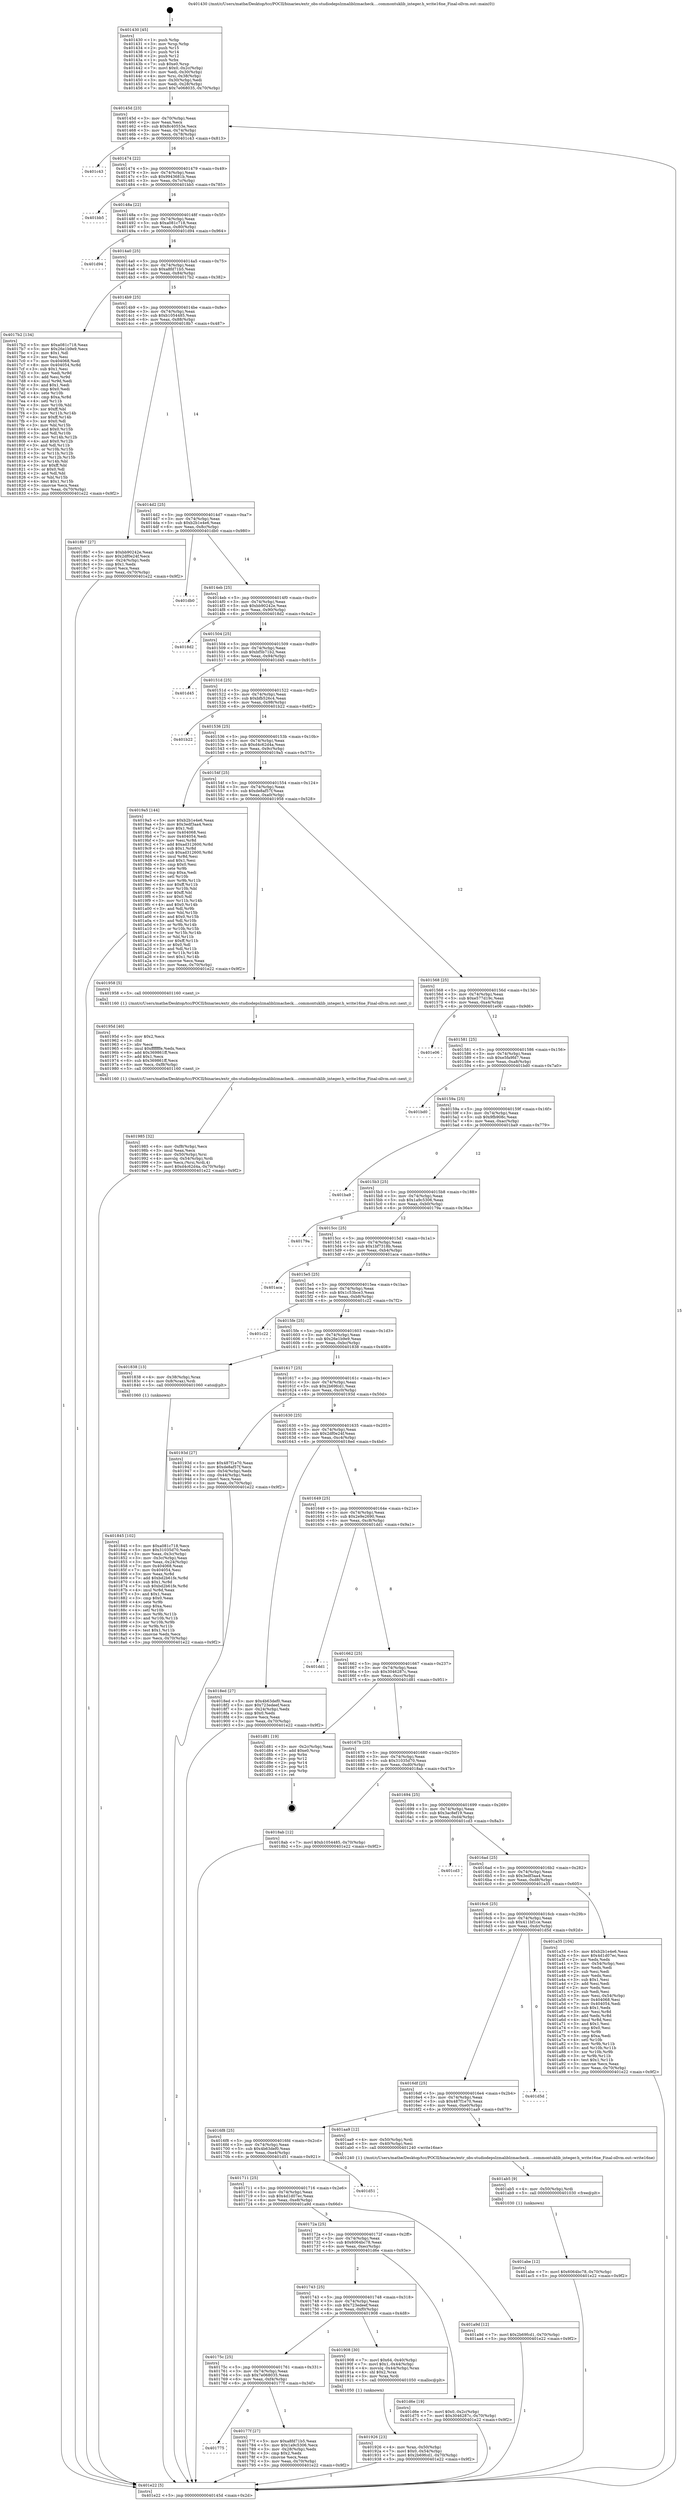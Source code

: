 digraph "0x401430" {
  label = "0x401430 (/mnt/c/Users/mathe/Desktop/tcc/POCII/binaries/extr_obs-studiodepslzmaliblzmacheck....commontuklib_integer.h_write16ne_Final-ollvm.out::main(0))"
  labelloc = "t"
  node[shape=record]

  Entry [label="",width=0.3,height=0.3,shape=circle,fillcolor=black,style=filled]
  "0x40145d" [label="{
     0x40145d [23]\l
     | [instrs]\l
     &nbsp;&nbsp;0x40145d \<+3\>: mov -0x70(%rbp),%eax\l
     &nbsp;&nbsp;0x401460 \<+2\>: mov %eax,%ecx\l
     &nbsp;&nbsp;0x401462 \<+6\>: sub $0x8c40553e,%ecx\l
     &nbsp;&nbsp;0x401468 \<+3\>: mov %eax,-0x74(%rbp)\l
     &nbsp;&nbsp;0x40146b \<+3\>: mov %ecx,-0x78(%rbp)\l
     &nbsp;&nbsp;0x40146e \<+6\>: je 0000000000401c43 \<main+0x813\>\l
  }"]
  "0x401c43" [label="{
     0x401c43\l
  }", style=dashed]
  "0x401474" [label="{
     0x401474 [22]\l
     | [instrs]\l
     &nbsp;&nbsp;0x401474 \<+5\>: jmp 0000000000401479 \<main+0x49\>\l
     &nbsp;&nbsp;0x401479 \<+3\>: mov -0x74(%rbp),%eax\l
     &nbsp;&nbsp;0x40147c \<+5\>: sub $0x9943681b,%eax\l
     &nbsp;&nbsp;0x401481 \<+3\>: mov %eax,-0x7c(%rbp)\l
     &nbsp;&nbsp;0x401484 \<+6\>: je 0000000000401bb5 \<main+0x785\>\l
  }"]
  Exit [label="",width=0.3,height=0.3,shape=circle,fillcolor=black,style=filled,peripheries=2]
  "0x401bb5" [label="{
     0x401bb5\l
  }", style=dashed]
  "0x40148a" [label="{
     0x40148a [22]\l
     | [instrs]\l
     &nbsp;&nbsp;0x40148a \<+5\>: jmp 000000000040148f \<main+0x5f\>\l
     &nbsp;&nbsp;0x40148f \<+3\>: mov -0x74(%rbp),%eax\l
     &nbsp;&nbsp;0x401492 \<+5\>: sub $0xa081c718,%eax\l
     &nbsp;&nbsp;0x401497 \<+3\>: mov %eax,-0x80(%rbp)\l
     &nbsp;&nbsp;0x40149a \<+6\>: je 0000000000401d94 \<main+0x964\>\l
  }"]
  "0x401abe" [label="{
     0x401abe [12]\l
     | [instrs]\l
     &nbsp;&nbsp;0x401abe \<+7\>: movl $0x6064bc78,-0x70(%rbp)\l
     &nbsp;&nbsp;0x401ac5 \<+5\>: jmp 0000000000401e22 \<main+0x9f2\>\l
  }"]
  "0x401d94" [label="{
     0x401d94\l
  }", style=dashed]
  "0x4014a0" [label="{
     0x4014a0 [25]\l
     | [instrs]\l
     &nbsp;&nbsp;0x4014a0 \<+5\>: jmp 00000000004014a5 \<main+0x75\>\l
     &nbsp;&nbsp;0x4014a5 \<+3\>: mov -0x74(%rbp),%eax\l
     &nbsp;&nbsp;0x4014a8 \<+5\>: sub $0xa8fd71b5,%eax\l
     &nbsp;&nbsp;0x4014ad \<+6\>: mov %eax,-0x84(%rbp)\l
     &nbsp;&nbsp;0x4014b3 \<+6\>: je 00000000004017b2 \<main+0x382\>\l
  }"]
  "0x401ab5" [label="{
     0x401ab5 [9]\l
     | [instrs]\l
     &nbsp;&nbsp;0x401ab5 \<+4\>: mov -0x50(%rbp),%rdi\l
     &nbsp;&nbsp;0x401ab9 \<+5\>: call 0000000000401030 \<free@plt\>\l
     | [calls]\l
     &nbsp;&nbsp;0x401030 \{1\} (unknown)\l
  }"]
  "0x4017b2" [label="{
     0x4017b2 [134]\l
     | [instrs]\l
     &nbsp;&nbsp;0x4017b2 \<+5\>: mov $0xa081c718,%eax\l
     &nbsp;&nbsp;0x4017b7 \<+5\>: mov $0x26e1b9e9,%ecx\l
     &nbsp;&nbsp;0x4017bc \<+2\>: mov $0x1,%dl\l
     &nbsp;&nbsp;0x4017be \<+2\>: xor %esi,%esi\l
     &nbsp;&nbsp;0x4017c0 \<+7\>: mov 0x404068,%edi\l
     &nbsp;&nbsp;0x4017c7 \<+8\>: mov 0x404054,%r8d\l
     &nbsp;&nbsp;0x4017cf \<+3\>: sub $0x1,%esi\l
     &nbsp;&nbsp;0x4017d2 \<+3\>: mov %edi,%r9d\l
     &nbsp;&nbsp;0x4017d5 \<+3\>: add %esi,%r9d\l
     &nbsp;&nbsp;0x4017d8 \<+4\>: imul %r9d,%edi\l
     &nbsp;&nbsp;0x4017dc \<+3\>: and $0x1,%edi\l
     &nbsp;&nbsp;0x4017df \<+3\>: cmp $0x0,%edi\l
     &nbsp;&nbsp;0x4017e2 \<+4\>: sete %r10b\l
     &nbsp;&nbsp;0x4017e6 \<+4\>: cmp $0xa,%r8d\l
     &nbsp;&nbsp;0x4017ea \<+4\>: setl %r11b\l
     &nbsp;&nbsp;0x4017ee \<+3\>: mov %r10b,%bl\l
     &nbsp;&nbsp;0x4017f1 \<+3\>: xor $0xff,%bl\l
     &nbsp;&nbsp;0x4017f4 \<+3\>: mov %r11b,%r14b\l
     &nbsp;&nbsp;0x4017f7 \<+4\>: xor $0xff,%r14b\l
     &nbsp;&nbsp;0x4017fb \<+3\>: xor $0x0,%dl\l
     &nbsp;&nbsp;0x4017fe \<+3\>: mov %bl,%r15b\l
     &nbsp;&nbsp;0x401801 \<+4\>: and $0x0,%r15b\l
     &nbsp;&nbsp;0x401805 \<+3\>: and %dl,%r10b\l
     &nbsp;&nbsp;0x401808 \<+3\>: mov %r14b,%r12b\l
     &nbsp;&nbsp;0x40180b \<+4\>: and $0x0,%r12b\l
     &nbsp;&nbsp;0x40180f \<+3\>: and %dl,%r11b\l
     &nbsp;&nbsp;0x401812 \<+3\>: or %r10b,%r15b\l
     &nbsp;&nbsp;0x401815 \<+3\>: or %r11b,%r12b\l
     &nbsp;&nbsp;0x401818 \<+3\>: xor %r12b,%r15b\l
     &nbsp;&nbsp;0x40181b \<+3\>: or %r14b,%bl\l
     &nbsp;&nbsp;0x40181e \<+3\>: xor $0xff,%bl\l
     &nbsp;&nbsp;0x401821 \<+3\>: or $0x0,%dl\l
     &nbsp;&nbsp;0x401824 \<+2\>: and %dl,%bl\l
     &nbsp;&nbsp;0x401826 \<+3\>: or %bl,%r15b\l
     &nbsp;&nbsp;0x401829 \<+4\>: test $0x1,%r15b\l
     &nbsp;&nbsp;0x40182d \<+3\>: cmovne %ecx,%eax\l
     &nbsp;&nbsp;0x401830 \<+3\>: mov %eax,-0x70(%rbp)\l
     &nbsp;&nbsp;0x401833 \<+5\>: jmp 0000000000401e22 \<main+0x9f2\>\l
  }"]
  "0x4014b9" [label="{
     0x4014b9 [25]\l
     | [instrs]\l
     &nbsp;&nbsp;0x4014b9 \<+5\>: jmp 00000000004014be \<main+0x8e\>\l
     &nbsp;&nbsp;0x4014be \<+3\>: mov -0x74(%rbp),%eax\l
     &nbsp;&nbsp;0x4014c1 \<+5\>: sub $0xb1054485,%eax\l
     &nbsp;&nbsp;0x4014c6 \<+6\>: mov %eax,-0x88(%rbp)\l
     &nbsp;&nbsp;0x4014cc \<+6\>: je 00000000004018b7 \<main+0x487\>\l
  }"]
  "0x401985" [label="{
     0x401985 [32]\l
     | [instrs]\l
     &nbsp;&nbsp;0x401985 \<+6\>: mov -0xf8(%rbp),%ecx\l
     &nbsp;&nbsp;0x40198b \<+3\>: imul %eax,%ecx\l
     &nbsp;&nbsp;0x40198e \<+4\>: mov -0x50(%rbp),%rsi\l
     &nbsp;&nbsp;0x401992 \<+4\>: movslq -0x54(%rbp),%rdi\l
     &nbsp;&nbsp;0x401996 \<+3\>: mov %ecx,(%rsi,%rdi,4)\l
     &nbsp;&nbsp;0x401999 \<+7\>: movl $0xd4c62d4a,-0x70(%rbp)\l
     &nbsp;&nbsp;0x4019a0 \<+5\>: jmp 0000000000401e22 \<main+0x9f2\>\l
  }"]
  "0x4018b7" [label="{
     0x4018b7 [27]\l
     | [instrs]\l
     &nbsp;&nbsp;0x4018b7 \<+5\>: mov $0xbb90242e,%eax\l
     &nbsp;&nbsp;0x4018bc \<+5\>: mov $0x2df0e24f,%ecx\l
     &nbsp;&nbsp;0x4018c1 \<+3\>: mov -0x24(%rbp),%edx\l
     &nbsp;&nbsp;0x4018c4 \<+3\>: cmp $0x1,%edx\l
     &nbsp;&nbsp;0x4018c7 \<+3\>: cmovl %ecx,%eax\l
     &nbsp;&nbsp;0x4018ca \<+3\>: mov %eax,-0x70(%rbp)\l
     &nbsp;&nbsp;0x4018cd \<+5\>: jmp 0000000000401e22 \<main+0x9f2\>\l
  }"]
  "0x4014d2" [label="{
     0x4014d2 [25]\l
     | [instrs]\l
     &nbsp;&nbsp;0x4014d2 \<+5\>: jmp 00000000004014d7 \<main+0xa7\>\l
     &nbsp;&nbsp;0x4014d7 \<+3\>: mov -0x74(%rbp),%eax\l
     &nbsp;&nbsp;0x4014da \<+5\>: sub $0xb2b1e4e6,%eax\l
     &nbsp;&nbsp;0x4014df \<+6\>: mov %eax,-0x8c(%rbp)\l
     &nbsp;&nbsp;0x4014e5 \<+6\>: je 0000000000401db0 \<main+0x980\>\l
  }"]
  "0x40195d" [label="{
     0x40195d [40]\l
     | [instrs]\l
     &nbsp;&nbsp;0x40195d \<+5\>: mov $0x2,%ecx\l
     &nbsp;&nbsp;0x401962 \<+1\>: cltd\l
     &nbsp;&nbsp;0x401963 \<+2\>: idiv %ecx\l
     &nbsp;&nbsp;0x401965 \<+6\>: imul $0xfffffffe,%edx,%ecx\l
     &nbsp;&nbsp;0x40196b \<+6\>: add $0x369861ff,%ecx\l
     &nbsp;&nbsp;0x401971 \<+3\>: add $0x1,%ecx\l
     &nbsp;&nbsp;0x401974 \<+6\>: sub $0x369861ff,%ecx\l
     &nbsp;&nbsp;0x40197a \<+6\>: mov %ecx,-0xf8(%rbp)\l
     &nbsp;&nbsp;0x401980 \<+5\>: call 0000000000401160 \<next_i\>\l
     | [calls]\l
     &nbsp;&nbsp;0x401160 \{1\} (/mnt/c/Users/mathe/Desktop/tcc/POCII/binaries/extr_obs-studiodepslzmaliblzmacheck....commontuklib_integer.h_write16ne_Final-ollvm.out::next_i)\l
  }"]
  "0x401db0" [label="{
     0x401db0\l
  }", style=dashed]
  "0x4014eb" [label="{
     0x4014eb [25]\l
     | [instrs]\l
     &nbsp;&nbsp;0x4014eb \<+5\>: jmp 00000000004014f0 \<main+0xc0\>\l
     &nbsp;&nbsp;0x4014f0 \<+3\>: mov -0x74(%rbp),%eax\l
     &nbsp;&nbsp;0x4014f3 \<+5\>: sub $0xbb90242e,%eax\l
     &nbsp;&nbsp;0x4014f8 \<+6\>: mov %eax,-0x90(%rbp)\l
     &nbsp;&nbsp;0x4014fe \<+6\>: je 00000000004018d2 \<main+0x4a2\>\l
  }"]
  "0x401926" [label="{
     0x401926 [23]\l
     | [instrs]\l
     &nbsp;&nbsp;0x401926 \<+4\>: mov %rax,-0x50(%rbp)\l
     &nbsp;&nbsp;0x40192a \<+7\>: movl $0x0,-0x54(%rbp)\l
     &nbsp;&nbsp;0x401931 \<+7\>: movl $0x2b69fcd1,-0x70(%rbp)\l
     &nbsp;&nbsp;0x401938 \<+5\>: jmp 0000000000401e22 \<main+0x9f2\>\l
  }"]
  "0x4018d2" [label="{
     0x4018d2\l
  }", style=dashed]
  "0x401504" [label="{
     0x401504 [25]\l
     | [instrs]\l
     &nbsp;&nbsp;0x401504 \<+5\>: jmp 0000000000401509 \<main+0xd9\>\l
     &nbsp;&nbsp;0x401509 \<+3\>: mov -0x74(%rbp),%eax\l
     &nbsp;&nbsp;0x40150c \<+5\>: sub $0xbf5b71b2,%eax\l
     &nbsp;&nbsp;0x401511 \<+6\>: mov %eax,-0x94(%rbp)\l
     &nbsp;&nbsp;0x401517 \<+6\>: je 0000000000401d45 \<main+0x915\>\l
  }"]
  "0x401845" [label="{
     0x401845 [102]\l
     | [instrs]\l
     &nbsp;&nbsp;0x401845 \<+5\>: mov $0xa081c718,%ecx\l
     &nbsp;&nbsp;0x40184a \<+5\>: mov $0x31035d70,%edx\l
     &nbsp;&nbsp;0x40184f \<+3\>: mov %eax,-0x3c(%rbp)\l
     &nbsp;&nbsp;0x401852 \<+3\>: mov -0x3c(%rbp),%eax\l
     &nbsp;&nbsp;0x401855 \<+3\>: mov %eax,-0x24(%rbp)\l
     &nbsp;&nbsp;0x401858 \<+7\>: mov 0x404068,%eax\l
     &nbsp;&nbsp;0x40185f \<+7\>: mov 0x404054,%esi\l
     &nbsp;&nbsp;0x401866 \<+3\>: mov %eax,%r8d\l
     &nbsp;&nbsp;0x401869 \<+7\>: add $0xbd2b61fe,%r8d\l
     &nbsp;&nbsp;0x401870 \<+4\>: sub $0x1,%r8d\l
     &nbsp;&nbsp;0x401874 \<+7\>: sub $0xbd2b61fe,%r8d\l
     &nbsp;&nbsp;0x40187b \<+4\>: imul %r8d,%eax\l
     &nbsp;&nbsp;0x40187f \<+3\>: and $0x1,%eax\l
     &nbsp;&nbsp;0x401882 \<+3\>: cmp $0x0,%eax\l
     &nbsp;&nbsp;0x401885 \<+4\>: sete %r9b\l
     &nbsp;&nbsp;0x401889 \<+3\>: cmp $0xa,%esi\l
     &nbsp;&nbsp;0x40188c \<+4\>: setl %r10b\l
     &nbsp;&nbsp;0x401890 \<+3\>: mov %r9b,%r11b\l
     &nbsp;&nbsp;0x401893 \<+3\>: and %r10b,%r11b\l
     &nbsp;&nbsp;0x401896 \<+3\>: xor %r10b,%r9b\l
     &nbsp;&nbsp;0x401899 \<+3\>: or %r9b,%r11b\l
     &nbsp;&nbsp;0x40189c \<+4\>: test $0x1,%r11b\l
     &nbsp;&nbsp;0x4018a0 \<+3\>: cmovne %edx,%ecx\l
     &nbsp;&nbsp;0x4018a3 \<+3\>: mov %ecx,-0x70(%rbp)\l
     &nbsp;&nbsp;0x4018a6 \<+5\>: jmp 0000000000401e22 \<main+0x9f2\>\l
  }"]
  "0x401d45" [label="{
     0x401d45\l
  }", style=dashed]
  "0x40151d" [label="{
     0x40151d [25]\l
     | [instrs]\l
     &nbsp;&nbsp;0x40151d \<+5\>: jmp 0000000000401522 \<main+0xf2\>\l
     &nbsp;&nbsp;0x401522 \<+3\>: mov -0x74(%rbp),%eax\l
     &nbsp;&nbsp;0x401525 \<+5\>: sub $0xbfb526c4,%eax\l
     &nbsp;&nbsp;0x40152a \<+6\>: mov %eax,-0x98(%rbp)\l
     &nbsp;&nbsp;0x401530 \<+6\>: je 0000000000401b22 \<main+0x6f2\>\l
  }"]
  "0x401430" [label="{
     0x401430 [45]\l
     | [instrs]\l
     &nbsp;&nbsp;0x401430 \<+1\>: push %rbp\l
     &nbsp;&nbsp;0x401431 \<+3\>: mov %rsp,%rbp\l
     &nbsp;&nbsp;0x401434 \<+2\>: push %r15\l
     &nbsp;&nbsp;0x401436 \<+2\>: push %r14\l
     &nbsp;&nbsp;0x401438 \<+2\>: push %r12\l
     &nbsp;&nbsp;0x40143a \<+1\>: push %rbx\l
     &nbsp;&nbsp;0x40143b \<+7\>: sub $0xe0,%rsp\l
     &nbsp;&nbsp;0x401442 \<+7\>: movl $0x0,-0x2c(%rbp)\l
     &nbsp;&nbsp;0x401449 \<+3\>: mov %edi,-0x30(%rbp)\l
     &nbsp;&nbsp;0x40144c \<+4\>: mov %rsi,-0x38(%rbp)\l
     &nbsp;&nbsp;0x401450 \<+3\>: mov -0x30(%rbp),%edi\l
     &nbsp;&nbsp;0x401453 \<+3\>: mov %edi,-0x28(%rbp)\l
     &nbsp;&nbsp;0x401456 \<+7\>: movl $0x7e068035,-0x70(%rbp)\l
  }"]
  "0x401b22" [label="{
     0x401b22\l
  }", style=dashed]
  "0x401536" [label="{
     0x401536 [25]\l
     | [instrs]\l
     &nbsp;&nbsp;0x401536 \<+5\>: jmp 000000000040153b \<main+0x10b\>\l
     &nbsp;&nbsp;0x40153b \<+3\>: mov -0x74(%rbp),%eax\l
     &nbsp;&nbsp;0x40153e \<+5\>: sub $0xd4c62d4a,%eax\l
     &nbsp;&nbsp;0x401543 \<+6\>: mov %eax,-0x9c(%rbp)\l
     &nbsp;&nbsp;0x401549 \<+6\>: je 00000000004019a5 \<main+0x575\>\l
  }"]
  "0x401e22" [label="{
     0x401e22 [5]\l
     | [instrs]\l
     &nbsp;&nbsp;0x401e22 \<+5\>: jmp 000000000040145d \<main+0x2d\>\l
  }"]
  "0x4019a5" [label="{
     0x4019a5 [144]\l
     | [instrs]\l
     &nbsp;&nbsp;0x4019a5 \<+5\>: mov $0xb2b1e4e6,%eax\l
     &nbsp;&nbsp;0x4019aa \<+5\>: mov $0x3edf3aa4,%ecx\l
     &nbsp;&nbsp;0x4019af \<+2\>: mov $0x1,%dl\l
     &nbsp;&nbsp;0x4019b1 \<+7\>: mov 0x404068,%esi\l
     &nbsp;&nbsp;0x4019b8 \<+7\>: mov 0x404054,%edi\l
     &nbsp;&nbsp;0x4019bf \<+3\>: mov %esi,%r8d\l
     &nbsp;&nbsp;0x4019c2 \<+7\>: add $0xad312600,%r8d\l
     &nbsp;&nbsp;0x4019c9 \<+4\>: sub $0x1,%r8d\l
     &nbsp;&nbsp;0x4019cd \<+7\>: sub $0xad312600,%r8d\l
     &nbsp;&nbsp;0x4019d4 \<+4\>: imul %r8d,%esi\l
     &nbsp;&nbsp;0x4019d8 \<+3\>: and $0x1,%esi\l
     &nbsp;&nbsp;0x4019db \<+3\>: cmp $0x0,%esi\l
     &nbsp;&nbsp;0x4019de \<+4\>: sete %r9b\l
     &nbsp;&nbsp;0x4019e2 \<+3\>: cmp $0xa,%edi\l
     &nbsp;&nbsp;0x4019e5 \<+4\>: setl %r10b\l
     &nbsp;&nbsp;0x4019e9 \<+3\>: mov %r9b,%r11b\l
     &nbsp;&nbsp;0x4019ec \<+4\>: xor $0xff,%r11b\l
     &nbsp;&nbsp;0x4019f0 \<+3\>: mov %r10b,%bl\l
     &nbsp;&nbsp;0x4019f3 \<+3\>: xor $0xff,%bl\l
     &nbsp;&nbsp;0x4019f6 \<+3\>: xor $0x0,%dl\l
     &nbsp;&nbsp;0x4019f9 \<+3\>: mov %r11b,%r14b\l
     &nbsp;&nbsp;0x4019fc \<+4\>: and $0x0,%r14b\l
     &nbsp;&nbsp;0x401a00 \<+3\>: and %dl,%r9b\l
     &nbsp;&nbsp;0x401a03 \<+3\>: mov %bl,%r15b\l
     &nbsp;&nbsp;0x401a06 \<+4\>: and $0x0,%r15b\l
     &nbsp;&nbsp;0x401a0a \<+3\>: and %dl,%r10b\l
     &nbsp;&nbsp;0x401a0d \<+3\>: or %r9b,%r14b\l
     &nbsp;&nbsp;0x401a10 \<+3\>: or %r10b,%r15b\l
     &nbsp;&nbsp;0x401a13 \<+3\>: xor %r15b,%r14b\l
     &nbsp;&nbsp;0x401a16 \<+3\>: or %bl,%r11b\l
     &nbsp;&nbsp;0x401a19 \<+4\>: xor $0xff,%r11b\l
     &nbsp;&nbsp;0x401a1d \<+3\>: or $0x0,%dl\l
     &nbsp;&nbsp;0x401a20 \<+3\>: and %dl,%r11b\l
     &nbsp;&nbsp;0x401a23 \<+3\>: or %r11b,%r14b\l
     &nbsp;&nbsp;0x401a26 \<+4\>: test $0x1,%r14b\l
     &nbsp;&nbsp;0x401a2a \<+3\>: cmovne %ecx,%eax\l
     &nbsp;&nbsp;0x401a2d \<+3\>: mov %eax,-0x70(%rbp)\l
     &nbsp;&nbsp;0x401a30 \<+5\>: jmp 0000000000401e22 \<main+0x9f2\>\l
  }"]
  "0x40154f" [label="{
     0x40154f [25]\l
     | [instrs]\l
     &nbsp;&nbsp;0x40154f \<+5\>: jmp 0000000000401554 \<main+0x124\>\l
     &nbsp;&nbsp;0x401554 \<+3\>: mov -0x74(%rbp),%eax\l
     &nbsp;&nbsp;0x401557 \<+5\>: sub $0xde8af57f,%eax\l
     &nbsp;&nbsp;0x40155c \<+6\>: mov %eax,-0xa0(%rbp)\l
     &nbsp;&nbsp;0x401562 \<+6\>: je 0000000000401958 \<main+0x528\>\l
  }"]
  "0x401775" [label="{
     0x401775\l
  }", style=dashed]
  "0x401958" [label="{
     0x401958 [5]\l
     | [instrs]\l
     &nbsp;&nbsp;0x401958 \<+5\>: call 0000000000401160 \<next_i\>\l
     | [calls]\l
     &nbsp;&nbsp;0x401160 \{1\} (/mnt/c/Users/mathe/Desktop/tcc/POCII/binaries/extr_obs-studiodepslzmaliblzmacheck....commontuklib_integer.h_write16ne_Final-ollvm.out::next_i)\l
  }"]
  "0x401568" [label="{
     0x401568 [25]\l
     | [instrs]\l
     &nbsp;&nbsp;0x401568 \<+5\>: jmp 000000000040156d \<main+0x13d\>\l
     &nbsp;&nbsp;0x40156d \<+3\>: mov -0x74(%rbp),%eax\l
     &nbsp;&nbsp;0x401570 \<+5\>: sub $0xe577d19c,%eax\l
     &nbsp;&nbsp;0x401575 \<+6\>: mov %eax,-0xa4(%rbp)\l
     &nbsp;&nbsp;0x40157b \<+6\>: je 0000000000401e06 \<main+0x9d6\>\l
  }"]
  "0x40177f" [label="{
     0x40177f [27]\l
     | [instrs]\l
     &nbsp;&nbsp;0x40177f \<+5\>: mov $0xa8fd71b5,%eax\l
     &nbsp;&nbsp;0x401784 \<+5\>: mov $0x1a9c5306,%ecx\l
     &nbsp;&nbsp;0x401789 \<+3\>: mov -0x28(%rbp),%edx\l
     &nbsp;&nbsp;0x40178c \<+3\>: cmp $0x2,%edx\l
     &nbsp;&nbsp;0x40178f \<+3\>: cmovne %ecx,%eax\l
     &nbsp;&nbsp;0x401792 \<+3\>: mov %eax,-0x70(%rbp)\l
     &nbsp;&nbsp;0x401795 \<+5\>: jmp 0000000000401e22 \<main+0x9f2\>\l
  }"]
  "0x401e06" [label="{
     0x401e06\l
  }", style=dashed]
  "0x401581" [label="{
     0x401581 [25]\l
     | [instrs]\l
     &nbsp;&nbsp;0x401581 \<+5\>: jmp 0000000000401586 \<main+0x156\>\l
     &nbsp;&nbsp;0x401586 \<+3\>: mov -0x74(%rbp),%eax\l
     &nbsp;&nbsp;0x401589 \<+5\>: sub $0xe5fa9fd7,%eax\l
     &nbsp;&nbsp;0x40158e \<+6\>: mov %eax,-0xa8(%rbp)\l
     &nbsp;&nbsp;0x401594 \<+6\>: je 0000000000401bd0 \<main+0x7a0\>\l
  }"]
  "0x40175c" [label="{
     0x40175c [25]\l
     | [instrs]\l
     &nbsp;&nbsp;0x40175c \<+5\>: jmp 0000000000401761 \<main+0x331\>\l
     &nbsp;&nbsp;0x401761 \<+3\>: mov -0x74(%rbp),%eax\l
     &nbsp;&nbsp;0x401764 \<+5\>: sub $0x7e068035,%eax\l
     &nbsp;&nbsp;0x401769 \<+6\>: mov %eax,-0xf4(%rbp)\l
     &nbsp;&nbsp;0x40176f \<+6\>: je 000000000040177f \<main+0x34f\>\l
  }"]
  "0x401bd0" [label="{
     0x401bd0\l
  }", style=dashed]
  "0x40159a" [label="{
     0x40159a [25]\l
     | [instrs]\l
     &nbsp;&nbsp;0x40159a \<+5\>: jmp 000000000040159f \<main+0x16f\>\l
     &nbsp;&nbsp;0x40159f \<+3\>: mov -0x74(%rbp),%eax\l
     &nbsp;&nbsp;0x4015a2 \<+5\>: sub $0x9fb908c,%eax\l
     &nbsp;&nbsp;0x4015a7 \<+6\>: mov %eax,-0xac(%rbp)\l
     &nbsp;&nbsp;0x4015ad \<+6\>: je 0000000000401ba9 \<main+0x779\>\l
  }"]
  "0x401908" [label="{
     0x401908 [30]\l
     | [instrs]\l
     &nbsp;&nbsp;0x401908 \<+7\>: movl $0x64,-0x40(%rbp)\l
     &nbsp;&nbsp;0x40190f \<+7\>: movl $0x1,-0x44(%rbp)\l
     &nbsp;&nbsp;0x401916 \<+4\>: movslq -0x44(%rbp),%rax\l
     &nbsp;&nbsp;0x40191a \<+4\>: shl $0x2,%rax\l
     &nbsp;&nbsp;0x40191e \<+3\>: mov %rax,%rdi\l
     &nbsp;&nbsp;0x401921 \<+5\>: call 0000000000401050 \<malloc@plt\>\l
     | [calls]\l
     &nbsp;&nbsp;0x401050 \{1\} (unknown)\l
  }"]
  "0x401ba9" [label="{
     0x401ba9\l
  }", style=dashed]
  "0x4015b3" [label="{
     0x4015b3 [25]\l
     | [instrs]\l
     &nbsp;&nbsp;0x4015b3 \<+5\>: jmp 00000000004015b8 \<main+0x188\>\l
     &nbsp;&nbsp;0x4015b8 \<+3\>: mov -0x74(%rbp),%eax\l
     &nbsp;&nbsp;0x4015bb \<+5\>: sub $0x1a9c5306,%eax\l
     &nbsp;&nbsp;0x4015c0 \<+6\>: mov %eax,-0xb0(%rbp)\l
     &nbsp;&nbsp;0x4015c6 \<+6\>: je 000000000040179a \<main+0x36a\>\l
  }"]
  "0x401743" [label="{
     0x401743 [25]\l
     | [instrs]\l
     &nbsp;&nbsp;0x401743 \<+5\>: jmp 0000000000401748 \<main+0x318\>\l
     &nbsp;&nbsp;0x401748 \<+3\>: mov -0x74(%rbp),%eax\l
     &nbsp;&nbsp;0x40174b \<+5\>: sub $0x723edeef,%eax\l
     &nbsp;&nbsp;0x401750 \<+6\>: mov %eax,-0xf0(%rbp)\l
     &nbsp;&nbsp;0x401756 \<+6\>: je 0000000000401908 \<main+0x4d8\>\l
  }"]
  "0x40179a" [label="{
     0x40179a\l
  }", style=dashed]
  "0x4015cc" [label="{
     0x4015cc [25]\l
     | [instrs]\l
     &nbsp;&nbsp;0x4015cc \<+5\>: jmp 00000000004015d1 \<main+0x1a1\>\l
     &nbsp;&nbsp;0x4015d1 \<+3\>: mov -0x74(%rbp),%eax\l
     &nbsp;&nbsp;0x4015d4 \<+5\>: sub $0x1bf7318b,%eax\l
     &nbsp;&nbsp;0x4015d9 \<+6\>: mov %eax,-0xb4(%rbp)\l
     &nbsp;&nbsp;0x4015df \<+6\>: je 0000000000401aca \<main+0x69a\>\l
  }"]
  "0x401d6e" [label="{
     0x401d6e [19]\l
     | [instrs]\l
     &nbsp;&nbsp;0x401d6e \<+7\>: movl $0x0,-0x2c(%rbp)\l
     &nbsp;&nbsp;0x401d75 \<+7\>: movl $0x3046287c,-0x70(%rbp)\l
     &nbsp;&nbsp;0x401d7c \<+5\>: jmp 0000000000401e22 \<main+0x9f2\>\l
  }"]
  "0x401aca" [label="{
     0x401aca\l
  }", style=dashed]
  "0x4015e5" [label="{
     0x4015e5 [25]\l
     | [instrs]\l
     &nbsp;&nbsp;0x4015e5 \<+5\>: jmp 00000000004015ea \<main+0x1ba\>\l
     &nbsp;&nbsp;0x4015ea \<+3\>: mov -0x74(%rbp),%eax\l
     &nbsp;&nbsp;0x4015ed \<+5\>: sub $0x1c53bce3,%eax\l
     &nbsp;&nbsp;0x4015f2 \<+6\>: mov %eax,-0xb8(%rbp)\l
     &nbsp;&nbsp;0x4015f8 \<+6\>: je 0000000000401c22 \<main+0x7f2\>\l
  }"]
  "0x40172a" [label="{
     0x40172a [25]\l
     | [instrs]\l
     &nbsp;&nbsp;0x40172a \<+5\>: jmp 000000000040172f \<main+0x2ff\>\l
     &nbsp;&nbsp;0x40172f \<+3\>: mov -0x74(%rbp),%eax\l
     &nbsp;&nbsp;0x401732 \<+5\>: sub $0x6064bc78,%eax\l
     &nbsp;&nbsp;0x401737 \<+6\>: mov %eax,-0xec(%rbp)\l
     &nbsp;&nbsp;0x40173d \<+6\>: je 0000000000401d6e \<main+0x93e\>\l
  }"]
  "0x401c22" [label="{
     0x401c22\l
  }", style=dashed]
  "0x4015fe" [label="{
     0x4015fe [25]\l
     | [instrs]\l
     &nbsp;&nbsp;0x4015fe \<+5\>: jmp 0000000000401603 \<main+0x1d3\>\l
     &nbsp;&nbsp;0x401603 \<+3\>: mov -0x74(%rbp),%eax\l
     &nbsp;&nbsp;0x401606 \<+5\>: sub $0x26e1b9e9,%eax\l
     &nbsp;&nbsp;0x40160b \<+6\>: mov %eax,-0xbc(%rbp)\l
     &nbsp;&nbsp;0x401611 \<+6\>: je 0000000000401838 \<main+0x408\>\l
  }"]
  "0x401a9d" [label="{
     0x401a9d [12]\l
     | [instrs]\l
     &nbsp;&nbsp;0x401a9d \<+7\>: movl $0x2b69fcd1,-0x70(%rbp)\l
     &nbsp;&nbsp;0x401aa4 \<+5\>: jmp 0000000000401e22 \<main+0x9f2\>\l
  }"]
  "0x401838" [label="{
     0x401838 [13]\l
     | [instrs]\l
     &nbsp;&nbsp;0x401838 \<+4\>: mov -0x38(%rbp),%rax\l
     &nbsp;&nbsp;0x40183c \<+4\>: mov 0x8(%rax),%rdi\l
     &nbsp;&nbsp;0x401840 \<+5\>: call 0000000000401060 \<atoi@plt\>\l
     | [calls]\l
     &nbsp;&nbsp;0x401060 \{1\} (unknown)\l
  }"]
  "0x401617" [label="{
     0x401617 [25]\l
     | [instrs]\l
     &nbsp;&nbsp;0x401617 \<+5\>: jmp 000000000040161c \<main+0x1ec\>\l
     &nbsp;&nbsp;0x40161c \<+3\>: mov -0x74(%rbp),%eax\l
     &nbsp;&nbsp;0x40161f \<+5\>: sub $0x2b69fcd1,%eax\l
     &nbsp;&nbsp;0x401624 \<+6\>: mov %eax,-0xc0(%rbp)\l
     &nbsp;&nbsp;0x40162a \<+6\>: je 000000000040193d \<main+0x50d\>\l
  }"]
  "0x401711" [label="{
     0x401711 [25]\l
     | [instrs]\l
     &nbsp;&nbsp;0x401711 \<+5\>: jmp 0000000000401716 \<main+0x2e6\>\l
     &nbsp;&nbsp;0x401716 \<+3\>: mov -0x74(%rbp),%eax\l
     &nbsp;&nbsp;0x401719 \<+5\>: sub $0x4d1d07ec,%eax\l
     &nbsp;&nbsp;0x40171e \<+6\>: mov %eax,-0xe8(%rbp)\l
     &nbsp;&nbsp;0x401724 \<+6\>: je 0000000000401a9d \<main+0x66d\>\l
  }"]
  "0x40193d" [label="{
     0x40193d [27]\l
     | [instrs]\l
     &nbsp;&nbsp;0x40193d \<+5\>: mov $0x487f1e70,%eax\l
     &nbsp;&nbsp;0x401942 \<+5\>: mov $0xde8af57f,%ecx\l
     &nbsp;&nbsp;0x401947 \<+3\>: mov -0x54(%rbp),%edx\l
     &nbsp;&nbsp;0x40194a \<+3\>: cmp -0x44(%rbp),%edx\l
     &nbsp;&nbsp;0x40194d \<+3\>: cmovl %ecx,%eax\l
     &nbsp;&nbsp;0x401950 \<+3\>: mov %eax,-0x70(%rbp)\l
     &nbsp;&nbsp;0x401953 \<+5\>: jmp 0000000000401e22 \<main+0x9f2\>\l
  }"]
  "0x401630" [label="{
     0x401630 [25]\l
     | [instrs]\l
     &nbsp;&nbsp;0x401630 \<+5\>: jmp 0000000000401635 \<main+0x205\>\l
     &nbsp;&nbsp;0x401635 \<+3\>: mov -0x74(%rbp),%eax\l
     &nbsp;&nbsp;0x401638 \<+5\>: sub $0x2df0e24f,%eax\l
     &nbsp;&nbsp;0x40163d \<+6\>: mov %eax,-0xc4(%rbp)\l
     &nbsp;&nbsp;0x401643 \<+6\>: je 00000000004018ed \<main+0x4bd\>\l
  }"]
  "0x401d51" [label="{
     0x401d51\l
  }", style=dashed]
  "0x4018ed" [label="{
     0x4018ed [27]\l
     | [instrs]\l
     &nbsp;&nbsp;0x4018ed \<+5\>: mov $0x4b63def0,%eax\l
     &nbsp;&nbsp;0x4018f2 \<+5\>: mov $0x723edeef,%ecx\l
     &nbsp;&nbsp;0x4018f7 \<+3\>: mov -0x24(%rbp),%edx\l
     &nbsp;&nbsp;0x4018fa \<+3\>: cmp $0x0,%edx\l
     &nbsp;&nbsp;0x4018fd \<+3\>: cmove %ecx,%eax\l
     &nbsp;&nbsp;0x401900 \<+3\>: mov %eax,-0x70(%rbp)\l
     &nbsp;&nbsp;0x401903 \<+5\>: jmp 0000000000401e22 \<main+0x9f2\>\l
  }"]
  "0x401649" [label="{
     0x401649 [25]\l
     | [instrs]\l
     &nbsp;&nbsp;0x401649 \<+5\>: jmp 000000000040164e \<main+0x21e\>\l
     &nbsp;&nbsp;0x40164e \<+3\>: mov -0x74(%rbp),%eax\l
     &nbsp;&nbsp;0x401651 \<+5\>: sub $0x2e9e2690,%eax\l
     &nbsp;&nbsp;0x401656 \<+6\>: mov %eax,-0xc8(%rbp)\l
     &nbsp;&nbsp;0x40165c \<+6\>: je 0000000000401dd1 \<main+0x9a1\>\l
  }"]
  "0x4016f8" [label="{
     0x4016f8 [25]\l
     | [instrs]\l
     &nbsp;&nbsp;0x4016f8 \<+5\>: jmp 00000000004016fd \<main+0x2cd\>\l
     &nbsp;&nbsp;0x4016fd \<+3\>: mov -0x74(%rbp),%eax\l
     &nbsp;&nbsp;0x401700 \<+5\>: sub $0x4b63def0,%eax\l
     &nbsp;&nbsp;0x401705 \<+6\>: mov %eax,-0xe4(%rbp)\l
     &nbsp;&nbsp;0x40170b \<+6\>: je 0000000000401d51 \<main+0x921\>\l
  }"]
  "0x401dd1" [label="{
     0x401dd1\l
  }", style=dashed]
  "0x401662" [label="{
     0x401662 [25]\l
     | [instrs]\l
     &nbsp;&nbsp;0x401662 \<+5\>: jmp 0000000000401667 \<main+0x237\>\l
     &nbsp;&nbsp;0x401667 \<+3\>: mov -0x74(%rbp),%eax\l
     &nbsp;&nbsp;0x40166a \<+5\>: sub $0x3046287c,%eax\l
     &nbsp;&nbsp;0x40166f \<+6\>: mov %eax,-0xcc(%rbp)\l
     &nbsp;&nbsp;0x401675 \<+6\>: je 0000000000401d81 \<main+0x951\>\l
  }"]
  "0x401aa9" [label="{
     0x401aa9 [12]\l
     | [instrs]\l
     &nbsp;&nbsp;0x401aa9 \<+4\>: mov -0x50(%rbp),%rdi\l
     &nbsp;&nbsp;0x401aad \<+3\>: mov -0x40(%rbp),%esi\l
     &nbsp;&nbsp;0x401ab0 \<+5\>: call 0000000000401240 \<write16ne\>\l
     | [calls]\l
     &nbsp;&nbsp;0x401240 \{1\} (/mnt/c/Users/mathe/Desktop/tcc/POCII/binaries/extr_obs-studiodepslzmaliblzmacheck....commontuklib_integer.h_write16ne_Final-ollvm.out::write16ne)\l
  }"]
  "0x401d81" [label="{
     0x401d81 [19]\l
     | [instrs]\l
     &nbsp;&nbsp;0x401d81 \<+3\>: mov -0x2c(%rbp),%eax\l
     &nbsp;&nbsp;0x401d84 \<+7\>: add $0xe0,%rsp\l
     &nbsp;&nbsp;0x401d8b \<+1\>: pop %rbx\l
     &nbsp;&nbsp;0x401d8c \<+2\>: pop %r12\l
     &nbsp;&nbsp;0x401d8e \<+2\>: pop %r14\l
     &nbsp;&nbsp;0x401d90 \<+2\>: pop %r15\l
     &nbsp;&nbsp;0x401d92 \<+1\>: pop %rbp\l
     &nbsp;&nbsp;0x401d93 \<+1\>: ret\l
  }"]
  "0x40167b" [label="{
     0x40167b [25]\l
     | [instrs]\l
     &nbsp;&nbsp;0x40167b \<+5\>: jmp 0000000000401680 \<main+0x250\>\l
     &nbsp;&nbsp;0x401680 \<+3\>: mov -0x74(%rbp),%eax\l
     &nbsp;&nbsp;0x401683 \<+5\>: sub $0x31035d70,%eax\l
     &nbsp;&nbsp;0x401688 \<+6\>: mov %eax,-0xd0(%rbp)\l
     &nbsp;&nbsp;0x40168e \<+6\>: je 00000000004018ab \<main+0x47b\>\l
  }"]
  "0x4016df" [label="{
     0x4016df [25]\l
     | [instrs]\l
     &nbsp;&nbsp;0x4016df \<+5\>: jmp 00000000004016e4 \<main+0x2b4\>\l
     &nbsp;&nbsp;0x4016e4 \<+3\>: mov -0x74(%rbp),%eax\l
     &nbsp;&nbsp;0x4016e7 \<+5\>: sub $0x487f1e70,%eax\l
     &nbsp;&nbsp;0x4016ec \<+6\>: mov %eax,-0xe0(%rbp)\l
     &nbsp;&nbsp;0x4016f2 \<+6\>: je 0000000000401aa9 \<main+0x679\>\l
  }"]
  "0x4018ab" [label="{
     0x4018ab [12]\l
     | [instrs]\l
     &nbsp;&nbsp;0x4018ab \<+7\>: movl $0xb1054485,-0x70(%rbp)\l
     &nbsp;&nbsp;0x4018b2 \<+5\>: jmp 0000000000401e22 \<main+0x9f2\>\l
  }"]
  "0x401694" [label="{
     0x401694 [25]\l
     | [instrs]\l
     &nbsp;&nbsp;0x401694 \<+5\>: jmp 0000000000401699 \<main+0x269\>\l
     &nbsp;&nbsp;0x401699 \<+3\>: mov -0x74(%rbp),%eax\l
     &nbsp;&nbsp;0x40169c \<+5\>: sub $0x3ac8ef19,%eax\l
     &nbsp;&nbsp;0x4016a1 \<+6\>: mov %eax,-0xd4(%rbp)\l
     &nbsp;&nbsp;0x4016a7 \<+6\>: je 0000000000401cd3 \<main+0x8a3\>\l
  }"]
  "0x401d5d" [label="{
     0x401d5d\l
  }", style=dashed]
  "0x401cd3" [label="{
     0x401cd3\l
  }", style=dashed]
  "0x4016ad" [label="{
     0x4016ad [25]\l
     | [instrs]\l
     &nbsp;&nbsp;0x4016ad \<+5\>: jmp 00000000004016b2 \<main+0x282\>\l
     &nbsp;&nbsp;0x4016b2 \<+3\>: mov -0x74(%rbp),%eax\l
     &nbsp;&nbsp;0x4016b5 \<+5\>: sub $0x3edf3aa4,%eax\l
     &nbsp;&nbsp;0x4016ba \<+6\>: mov %eax,-0xd8(%rbp)\l
     &nbsp;&nbsp;0x4016c0 \<+6\>: je 0000000000401a35 \<main+0x605\>\l
  }"]
  "0x4016c6" [label="{
     0x4016c6 [25]\l
     | [instrs]\l
     &nbsp;&nbsp;0x4016c6 \<+5\>: jmp 00000000004016cb \<main+0x29b\>\l
     &nbsp;&nbsp;0x4016cb \<+3\>: mov -0x74(%rbp),%eax\l
     &nbsp;&nbsp;0x4016ce \<+5\>: sub $0x411bf1ce,%eax\l
     &nbsp;&nbsp;0x4016d3 \<+6\>: mov %eax,-0xdc(%rbp)\l
     &nbsp;&nbsp;0x4016d9 \<+6\>: je 0000000000401d5d \<main+0x92d\>\l
  }"]
  "0x401a35" [label="{
     0x401a35 [104]\l
     | [instrs]\l
     &nbsp;&nbsp;0x401a35 \<+5\>: mov $0xb2b1e4e6,%eax\l
     &nbsp;&nbsp;0x401a3a \<+5\>: mov $0x4d1d07ec,%ecx\l
     &nbsp;&nbsp;0x401a3f \<+2\>: xor %edx,%edx\l
     &nbsp;&nbsp;0x401a41 \<+3\>: mov -0x54(%rbp),%esi\l
     &nbsp;&nbsp;0x401a44 \<+2\>: mov %edx,%edi\l
     &nbsp;&nbsp;0x401a46 \<+2\>: sub %esi,%edi\l
     &nbsp;&nbsp;0x401a48 \<+2\>: mov %edx,%esi\l
     &nbsp;&nbsp;0x401a4a \<+3\>: sub $0x1,%esi\l
     &nbsp;&nbsp;0x401a4d \<+2\>: add %esi,%edi\l
     &nbsp;&nbsp;0x401a4f \<+2\>: mov %edx,%esi\l
     &nbsp;&nbsp;0x401a51 \<+2\>: sub %edi,%esi\l
     &nbsp;&nbsp;0x401a53 \<+3\>: mov %esi,-0x54(%rbp)\l
     &nbsp;&nbsp;0x401a56 \<+7\>: mov 0x404068,%esi\l
     &nbsp;&nbsp;0x401a5d \<+7\>: mov 0x404054,%edi\l
     &nbsp;&nbsp;0x401a64 \<+3\>: sub $0x1,%edx\l
     &nbsp;&nbsp;0x401a67 \<+3\>: mov %esi,%r8d\l
     &nbsp;&nbsp;0x401a6a \<+3\>: add %edx,%r8d\l
     &nbsp;&nbsp;0x401a6d \<+4\>: imul %r8d,%esi\l
     &nbsp;&nbsp;0x401a71 \<+3\>: and $0x1,%esi\l
     &nbsp;&nbsp;0x401a74 \<+3\>: cmp $0x0,%esi\l
     &nbsp;&nbsp;0x401a77 \<+4\>: sete %r9b\l
     &nbsp;&nbsp;0x401a7b \<+3\>: cmp $0xa,%edi\l
     &nbsp;&nbsp;0x401a7e \<+4\>: setl %r10b\l
     &nbsp;&nbsp;0x401a82 \<+3\>: mov %r9b,%r11b\l
     &nbsp;&nbsp;0x401a85 \<+3\>: and %r10b,%r11b\l
     &nbsp;&nbsp;0x401a88 \<+3\>: xor %r10b,%r9b\l
     &nbsp;&nbsp;0x401a8b \<+3\>: or %r9b,%r11b\l
     &nbsp;&nbsp;0x401a8e \<+4\>: test $0x1,%r11b\l
     &nbsp;&nbsp;0x401a92 \<+3\>: cmovne %ecx,%eax\l
     &nbsp;&nbsp;0x401a95 \<+3\>: mov %eax,-0x70(%rbp)\l
     &nbsp;&nbsp;0x401a98 \<+5\>: jmp 0000000000401e22 \<main+0x9f2\>\l
  }"]
  Entry -> "0x401430" [label=" 1"]
  "0x40145d" -> "0x401c43" [label=" 0"]
  "0x40145d" -> "0x401474" [label=" 16"]
  "0x401d81" -> Exit [label=" 1"]
  "0x401474" -> "0x401bb5" [label=" 0"]
  "0x401474" -> "0x40148a" [label=" 16"]
  "0x401d6e" -> "0x401e22" [label=" 1"]
  "0x40148a" -> "0x401d94" [label=" 0"]
  "0x40148a" -> "0x4014a0" [label=" 16"]
  "0x401abe" -> "0x401e22" [label=" 1"]
  "0x4014a0" -> "0x4017b2" [label=" 1"]
  "0x4014a0" -> "0x4014b9" [label=" 15"]
  "0x401ab5" -> "0x401abe" [label=" 1"]
  "0x4014b9" -> "0x4018b7" [label=" 1"]
  "0x4014b9" -> "0x4014d2" [label=" 14"]
  "0x401aa9" -> "0x401ab5" [label=" 1"]
  "0x4014d2" -> "0x401db0" [label=" 0"]
  "0x4014d2" -> "0x4014eb" [label=" 14"]
  "0x401a9d" -> "0x401e22" [label=" 1"]
  "0x4014eb" -> "0x4018d2" [label=" 0"]
  "0x4014eb" -> "0x401504" [label=" 14"]
  "0x401a35" -> "0x401e22" [label=" 1"]
  "0x401504" -> "0x401d45" [label=" 0"]
  "0x401504" -> "0x40151d" [label=" 14"]
  "0x4019a5" -> "0x401e22" [label=" 1"]
  "0x40151d" -> "0x401b22" [label=" 0"]
  "0x40151d" -> "0x401536" [label=" 14"]
  "0x401985" -> "0x401e22" [label=" 1"]
  "0x401536" -> "0x4019a5" [label=" 1"]
  "0x401536" -> "0x40154f" [label=" 13"]
  "0x40195d" -> "0x401985" [label=" 1"]
  "0x40154f" -> "0x401958" [label=" 1"]
  "0x40154f" -> "0x401568" [label=" 12"]
  "0x401958" -> "0x40195d" [label=" 1"]
  "0x401568" -> "0x401e06" [label=" 0"]
  "0x401568" -> "0x401581" [label=" 12"]
  "0x40193d" -> "0x401e22" [label=" 2"]
  "0x401581" -> "0x401bd0" [label=" 0"]
  "0x401581" -> "0x40159a" [label=" 12"]
  "0x401908" -> "0x401926" [label=" 1"]
  "0x40159a" -> "0x401ba9" [label=" 0"]
  "0x40159a" -> "0x4015b3" [label=" 12"]
  "0x4018ed" -> "0x401e22" [label=" 1"]
  "0x4015b3" -> "0x40179a" [label=" 0"]
  "0x4015b3" -> "0x4015cc" [label=" 12"]
  "0x4018ab" -> "0x401e22" [label=" 1"]
  "0x4015cc" -> "0x401aca" [label=" 0"]
  "0x4015cc" -> "0x4015e5" [label=" 12"]
  "0x401845" -> "0x401e22" [label=" 1"]
  "0x4015e5" -> "0x401c22" [label=" 0"]
  "0x4015e5" -> "0x4015fe" [label=" 12"]
  "0x4017b2" -> "0x401e22" [label=" 1"]
  "0x4015fe" -> "0x401838" [label=" 1"]
  "0x4015fe" -> "0x401617" [label=" 11"]
  "0x401e22" -> "0x40145d" [label=" 15"]
  "0x401617" -> "0x40193d" [label=" 2"]
  "0x401617" -> "0x401630" [label=" 9"]
  "0x40177f" -> "0x401e22" [label=" 1"]
  "0x401630" -> "0x4018ed" [label=" 1"]
  "0x401630" -> "0x401649" [label=" 8"]
  "0x40175c" -> "0x401775" [label=" 0"]
  "0x401649" -> "0x401dd1" [label=" 0"]
  "0x401649" -> "0x401662" [label=" 8"]
  "0x401926" -> "0x401e22" [label=" 1"]
  "0x401662" -> "0x401d81" [label=" 1"]
  "0x401662" -> "0x40167b" [label=" 7"]
  "0x401743" -> "0x40175c" [label=" 1"]
  "0x40167b" -> "0x4018ab" [label=" 1"]
  "0x40167b" -> "0x401694" [label=" 6"]
  "0x4018b7" -> "0x401e22" [label=" 1"]
  "0x401694" -> "0x401cd3" [label=" 0"]
  "0x401694" -> "0x4016ad" [label=" 6"]
  "0x40172a" -> "0x401743" [label=" 2"]
  "0x4016ad" -> "0x401a35" [label=" 1"]
  "0x4016ad" -> "0x4016c6" [label=" 5"]
  "0x40172a" -> "0x401d6e" [label=" 1"]
  "0x4016c6" -> "0x401d5d" [label=" 0"]
  "0x4016c6" -> "0x4016df" [label=" 5"]
  "0x401743" -> "0x401908" [label=" 1"]
  "0x4016df" -> "0x401aa9" [label=" 1"]
  "0x4016df" -> "0x4016f8" [label=" 4"]
  "0x40175c" -> "0x40177f" [label=" 1"]
  "0x4016f8" -> "0x401d51" [label=" 0"]
  "0x4016f8" -> "0x401711" [label=" 4"]
  "0x401430" -> "0x40145d" [label=" 1"]
  "0x401711" -> "0x401a9d" [label=" 1"]
  "0x401711" -> "0x40172a" [label=" 3"]
  "0x401838" -> "0x401845" [label=" 1"]
}
